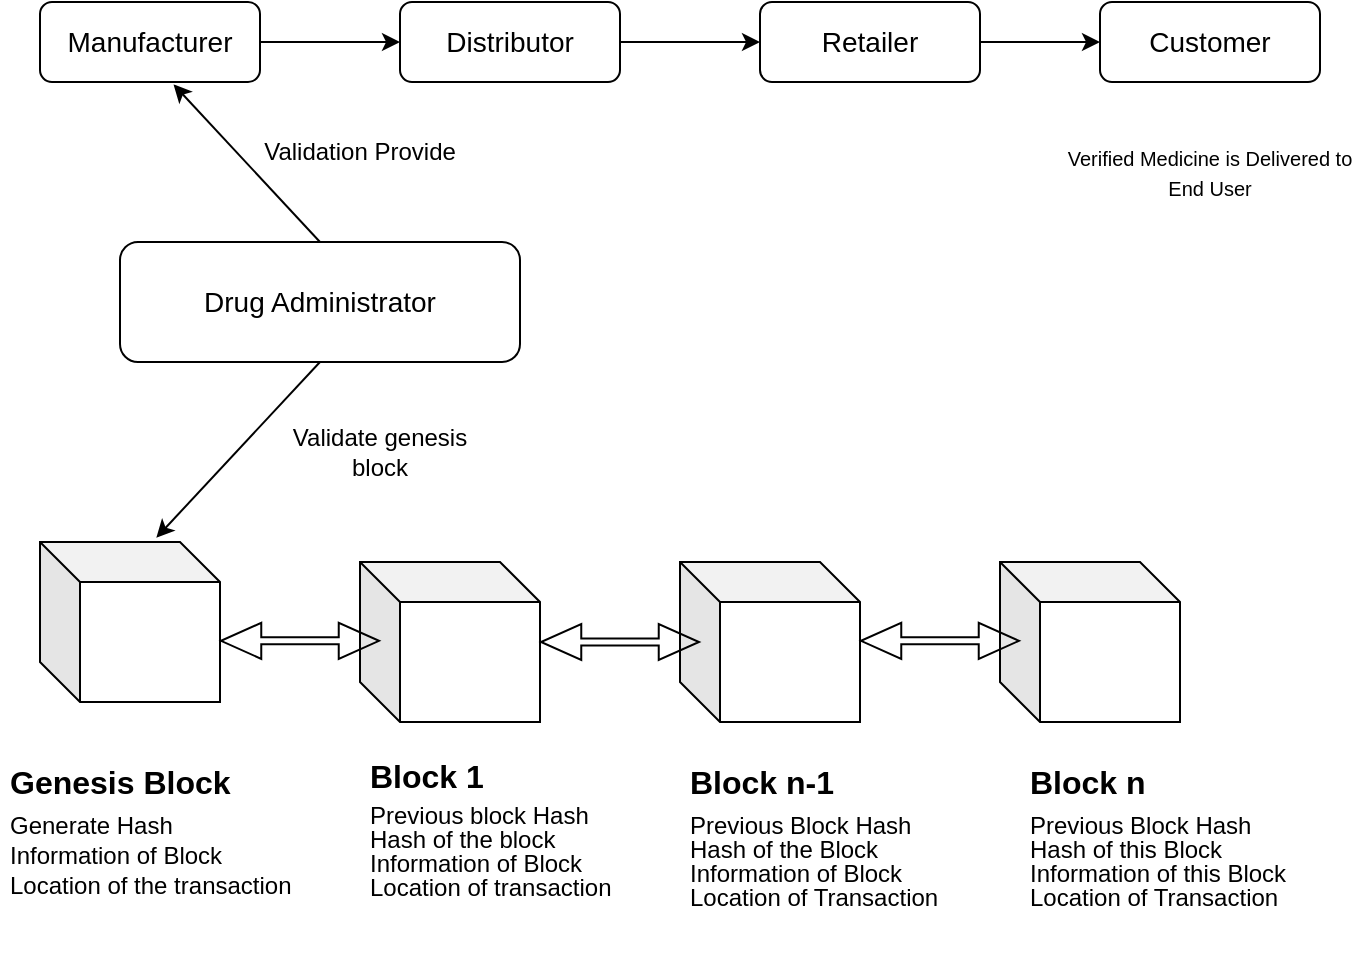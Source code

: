 <mxfile version="22.1.7" type="github">
  <diagram name="Page-1" id="JVTGZR8RQBaIb5BErgDc">
    <mxGraphModel dx="934" dy="558" grid="1" gridSize="10" guides="1" tooltips="1" connect="1" arrows="1" fold="1" page="1" pageScale="1" pageWidth="850" pageHeight="1100" math="0" shadow="0">
      <root>
        <mxCell id="0" />
        <mxCell id="1" parent="0" />
        <mxCell id="OEwKVlUi4WcwfevZS17b-1" value="" style="rounded=1;whiteSpace=wrap;html=1;" vertex="1" parent="1">
          <mxGeometry x="120" y="320" width="200" height="60" as="geometry" />
        </mxCell>
        <mxCell id="OEwKVlUi4WcwfevZS17b-2" value="" style="rounded=1;whiteSpace=wrap;html=1;" vertex="1" parent="1">
          <mxGeometry x="80" y="200" width="110" height="40" as="geometry" />
        </mxCell>
        <mxCell id="OEwKVlUi4WcwfevZS17b-3" value="" style="rounded=1;whiteSpace=wrap;html=1;" vertex="1" parent="1">
          <mxGeometry x="260" y="200" width="110" height="40" as="geometry" />
        </mxCell>
        <mxCell id="OEwKVlUi4WcwfevZS17b-4" value="" style="rounded=1;whiteSpace=wrap;html=1;" vertex="1" parent="1">
          <mxGeometry x="440" y="200" width="110" height="40" as="geometry" />
        </mxCell>
        <mxCell id="OEwKVlUi4WcwfevZS17b-5" value="" style="rounded=1;whiteSpace=wrap;html=1;" vertex="1" parent="1">
          <mxGeometry x="610" y="200" width="110" height="40" as="geometry" />
        </mxCell>
        <mxCell id="OEwKVlUi4WcwfevZS17b-6" value="" style="endArrow=classic;html=1;rounded=0;exitX=0.5;exitY=0;exitDx=0;exitDy=0;entryX=0.607;entryY=1.03;entryDx=0;entryDy=0;entryPerimeter=0;" edge="1" parent="1" source="OEwKVlUi4WcwfevZS17b-1" target="OEwKVlUi4WcwfevZS17b-2">
          <mxGeometry width="50" height="50" relative="1" as="geometry">
            <mxPoint x="390" y="360" as="sourcePoint" />
            <mxPoint x="440" y="310" as="targetPoint" />
          </mxGeometry>
        </mxCell>
        <mxCell id="OEwKVlUi4WcwfevZS17b-7" value="" style="endArrow=classic;html=1;rounded=0;" edge="1" parent="1">
          <mxGeometry width="50" height="50" relative="1" as="geometry">
            <mxPoint x="190" y="220" as="sourcePoint" />
            <mxPoint x="260" y="220" as="targetPoint" />
            <Array as="points" />
          </mxGeometry>
        </mxCell>
        <mxCell id="OEwKVlUi4WcwfevZS17b-8" value="" style="endArrow=classic;html=1;rounded=0;exitX=1;exitY=0.5;exitDx=0;exitDy=0;" edge="1" parent="1" source="OEwKVlUi4WcwfevZS17b-3">
          <mxGeometry width="50" height="50" relative="1" as="geometry">
            <mxPoint x="390" y="270" as="sourcePoint" />
            <mxPoint x="440" y="220" as="targetPoint" />
          </mxGeometry>
        </mxCell>
        <mxCell id="OEwKVlUi4WcwfevZS17b-9" value="" style="endArrow=classic;html=1;rounded=0;exitX=1;exitY=0.5;exitDx=0;exitDy=0;" edge="1" parent="1" source="OEwKVlUi4WcwfevZS17b-4">
          <mxGeometry width="50" height="50" relative="1" as="geometry">
            <mxPoint x="560" y="270" as="sourcePoint" />
            <mxPoint x="610" y="220" as="targetPoint" />
          </mxGeometry>
        </mxCell>
        <mxCell id="OEwKVlUi4WcwfevZS17b-10" value="" style="shape=cube;whiteSpace=wrap;html=1;boundedLbl=1;backgroundOutline=1;darkOpacity=0.05;darkOpacity2=0.1;size=20;" vertex="1" parent="1">
          <mxGeometry x="80" y="470" width="90" height="80" as="geometry" />
        </mxCell>
        <mxCell id="OEwKVlUi4WcwfevZS17b-12" value="" style="shape=cube;whiteSpace=wrap;html=1;boundedLbl=1;backgroundOutline=1;darkOpacity=0.05;darkOpacity2=0.1;size=20;" vertex="1" parent="1">
          <mxGeometry x="240" y="480" width="90" height="80" as="geometry" />
        </mxCell>
        <mxCell id="OEwKVlUi4WcwfevZS17b-13" value="" style="shape=cube;whiteSpace=wrap;html=1;boundedLbl=1;backgroundOutline=1;darkOpacity=0.05;darkOpacity2=0.1;size=20;" vertex="1" parent="1">
          <mxGeometry x="400" y="480" width="90" height="80" as="geometry" />
        </mxCell>
        <mxCell id="OEwKVlUi4WcwfevZS17b-14" value="" style="shape=cube;whiteSpace=wrap;html=1;boundedLbl=1;backgroundOutline=1;darkOpacity=0.05;darkOpacity2=0.1;size=20;" vertex="1" parent="1">
          <mxGeometry x="560" y="480" width="90" height="80" as="geometry" />
        </mxCell>
        <mxCell id="OEwKVlUi4WcwfevZS17b-17" value="" style="shape=flexArrow;endArrow=classic;startArrow=classic;html=1;rounded=0;width=3.529;startSize=6.376;startWidth=13.495;endSize=6.376;endWidth=13.495;" edge="1" parent="1">
          <mxGeometry width="100" height="100" relative="1" as="geometry">
            <mxPoint x="170" y="519.41" as="sourcePoint" />
            <mxPoint x="250" y="519.41" as="targetPoint" />
          </mxGeometry>
        </mxCell>
        <mxCell id="OEwKVlUi4WcwfevZS17b-19" value="" style="shape=flexArrow;endArrow=classic;startArrow=classic;html=1;rounded=0;width=3.529;startSize=6.376;startWidth=13.495;endSize=6.376;endWidth=13.495;" edge="1" parent="1">
          <mxGeometry width="100" height="100" relative="1" as="geometry">
            <mxPoint x="330" y="520" as="sourcePoint" />
            <mxPoint x="410" y="520" as="targetPoint" />
            <Array as="points" />
          </mxGeometry>
        </mxCell>
        <mxCell id="OEwKVlUi4WcwfevZS17b-20" value="" style="shape=flexArrow;endArrow=classic;startArrow=classic;html=1;rounded=0;width=3.529;startSize=6.376;startWidth=13.495;endSize=6.376;endWidth=13.495;" edge="1" parent="1">
          <mxGeometry width="100" height="100" relative="1" as="geometry">
            <mxPoint x="490" y="519.41" as="sourcePoint" />
            <mxPoint x="570" y="519.41" as="targetPoint" />
          </mxGeometry>
        </mxCell>
        <mxCell id="OEwKVlUi4WcwfevZS17b-22" value="" style="endArrow=classic;html=1;rounded=0;entryX=0.646;entryY=-0.026;entryDx=0;entryDy=0;entryPerimeter=0;exitX=0.5;exitY=1;exitDx=0;exitDy=0;" edge="1" parent="1" source="OEwKVlUi4WcwfevZS17b-1" target="OEwKVlUi4WcwfevZS17b-10">
          <mxGeometry width="50" height="50" relative="1" as="geometry">
            <mxPoint x="390" y="530" as="sourcePoint" />
            <mxPoint x="440" y="480" as="targetPoint" />
            <Array as="points" />
          </mxGeometry>
        </mxCell>
        <object label="&lt;font style=&quot;font-size: 14px;&quot;&gt;Manufacturer&lt;/font&gt;" Manufacturer="" id="OEwKVlUi4WcwfevZS17b-24">
          <mxCell style="text;html=1;strokeColor=none;fillColor=none;align=center;verticalAlign=middle;whiteSpace=wrap;rounded=0;" vertex="1" parent="1">
            <mxGeometry x="105" y="205" width="60" height="30" as="geometry" />
          </mxCell>
        </object>
        <mxCell id="OEwKVlUi4WcwfevZS17b-25" value="&lt;font style=&quot;font-size: 14px;&quot;&gt;Distributor&lt;/font&gt;" style="text;html=1;strokeColor=none;fillColor=none;align=center;verticalAlign=middle;whiteSpace=wrap;rounded=0;" vertex="1" parent="1">
          <mxGeometry x="285" y="205" width="60" height="30" as="geometry" />
        </mxCell>
        <mxCell id="OEwKVlUi4WcwfevZS17b-26" value="&lt;font style=&quot;font-size: 14px;&quot;&gt;Retailer&lt;/font&gt;" style="text;html=1;strokeColor=none;fillColor=none;align=center;verticalAlign=middle;whiteSpace=wrap;rounded=0;" vertex="1" parent="1">
          <mxGeometry x="465" y="205" width="60" height="30" as="geometry" />
        </mxCell>
        <mxCell id="OEwKVlUi4WcwfevZS17b-27" value="&lt;font style=&quot;font-size: 14px;&quot;&gt;Customer&lt;/font&gt;" style="text;html=1;strokeColor=none;fillColor=none;align=center;verticalAlign=middle;whiteSpace=wrap;rounded=0;" vertex="1" parent="1">
          <mxGeometry x="635" y="205" width="60" height="30" as="geometry" />
        </mxCell>
        <mxCell id="OEwKVlUi4WcwfevZS17b-28" value="&lt;font style=&quot;font-size: 14px;&quot;&gt;Drug Administrator&lt;/font&gt;" style="text;html=1;strokeColor=none;fillColor=none;align=center;verticalAlign=middle;whiteSpace=wrap;rounded=0;" vertex="1" parent="1">
          <mxGeometry x="135" y="320" width="170" height="60" as="geometry" />
        </mxCell>
        <mxCell id="OEwKVlUi4WcwfevZS17b-29" value="Validate genesis block" style="text;html=1;strokeColor=none;fillColor=none;align=center;verticalAlign=middle;whiteSpace=wrap;rounded=0;" vertex="1" parent="1">
          <mxGeometry x="195" y="410" width="110" height="30" as="geometry" />
        </mxCell>
        <mxCell id="OEwKVlUi4WcwfevZS17b-30" value="Validation Provide" style="text;html=1;strokeColor=none;fillColor=none;align=center;verticalAlign=middle;whiteSpace=wrap;rounded=0;" vertex="1" parent="1">
          <mxGeometry x="175" y="250" width="130" height="50" as="geometry" />
        </mxCell>
        <mxCell id="OEwKVlUi4WcwfevZS17b-34" value="&lt;h1 style=&quot;font-size: 16px;&quot;&gt;Genesis Block&lt;/h1&gt;&lt;p style=&quot;line-height: 0%;&quot;&gt;Generate Hash&lt;/p&gt;&lt;p style=&quot;line-height: 50%;&quot;&gt;Information of Block&lt;/p&gt;&lt;p style=&quot;line-height: 0%;&quot;&gt;Location of the transaction&lt;/p&gt;&lt;p style=&quot;line-height: 0%;&quot;&gt;&lt;br&gt;&lt;/p&gt;&lt;p style=&quot;line-height: 0%;&quot;&gt;&lt;br&gt;&lt;/p&gt;&lt;p style=&quot;line-height: 0%;&quot;&gt;&lt;br&gt;&lt;/p&gt;&lt;p style=&quot;line-height: 0%;&quot;&gt;&amp;nbsp;&lt;/p&gt;" style="text;html=1;strokeColor=none;fillColor=none;spacing=5;spacingTop=-20;whiteSpace=wrap;overflow=hidden;rounded=0;" vertex="1" parent="1">
          <mxGeometry x="60" y="580" width="150" height="90" as="geometry" />
        </mxCell>
        <mxCell id="OEwKVlUi4WcwfevZS17b-35" value="&lt;h1 style=&quot;line-height: 30%;&quot;&gt;&lt;font style=&quot;font-size: 16px;&quot;&gt;Block 1&lt;/font&gt;&lt;/h1&gt;&lt;p style=&quot;line-height: 0%;&quot;&gt;Previous block Hash&lt;/p&gt;&lt;p style=&quot;line-height: 0%;&quot;&gt;Hash of the block&lt;/p&gt;&lt;p style=&quot;line-height: 0%;&quot;&gt;Information of Block&lt;/p&gt;&lt;p style=&quot;line-height: 0%;&quot;&gt;Location of transaction&lt;/p&gt;" style="text;html=1;strokeColor=none;fillColor=none;spacing=5;spacingTop=-20;whiteSpace=wrap;overflow=hidden;rounded=0;" vertex="1" parent="1">
          <mxGeometry x="240" y="575" width="150" height="100" as="geometry" />
        </mxCell>
        <mxCell id="OEwKVlUi4WcwfevZS17b-36" value="&lt;h1 style=&quot;font-size: 16px;&quot;&gt;Block n-1&lt;/h1&gt;&lt;p style=&quot;line-height: 0%;&quot;&gt;Previous Block Hash&lt;/p&gt;&lt;p style=&quot;line-height: 0%;&quot;&gt;Hash of the Block&lt;/p&gt;&lt;p style=&quot;line-height: 0%;&quot;&gt;Information of Block&lt;/p&gt;&lt;p style=&quot;line-height: 0%;&quot;&gt;Location of Transaction&lt;/p&gt;&lt;p style=&quot;line-height: 0%;&quot;&gt;&lt;br&gt;&lt;/p&gt;" style="text;html=1;strokeColor=none;fillColor=none;spacing=5;spacingTop=-20;whiteSpace=wrap;overflow=hidden;rounded=0;" vertex="1" parent="1">
          <mxGeometry x="400" y="580" width="150" height="80" as="geometry" />
        </mxCell>
        <mxCell id="OEwKVlUi4WcwfevZS17b-38" value="&lt;h1 style=&quot;font-size: 16px;&quot;&gt;Block n&lt;/h1&gt;&lt;p style=&quot;line-height: 0%;&quot;&gt;Previous Block Hash&lt;/p&gt;&lt;p style=&quot;line-height: 0%;&quot;&gt;Hash of this Block&lt;/p&gt;&lt;p style=&quot;line-height: 0%;&quot;&gt;Information of this Block&lt;/p&gt;&lt;p style=&quot;line-height: 0%;&quot;&gt;Location of Transaction&lt;/p&gt;" style="text;html=1;strokeColor=none;fillColor=none;spacing=5;spacingTop=-20;whiteSpace=wrap;overflow=hidden;rounded=0;" vertex="1" parent="1">
          <mxGeometry x="570" y="580" width="150" height="80" as="geometry" />
        </mxCell>
        <mxCell id="OEwKVlUi4WcwfevZS17b-39" value="&lt;font style=&quot;font-size: 10px;&quot;&gt;Verified Medicine is Delivered to End User&lt;/font&gt;" style="text;html=1;strokeColor=none;fillColor=none;align=center;verticalAlign=middle;whiteSpace=wrap;rounded=0;" vertex="1" parent="1">
          <mxGeometry x="590" y="250" width="150" height="70" as="geometry" />
        </mxCell>
      </root>
    </mxGraphModel>
  </diagram>
</mxfile>
